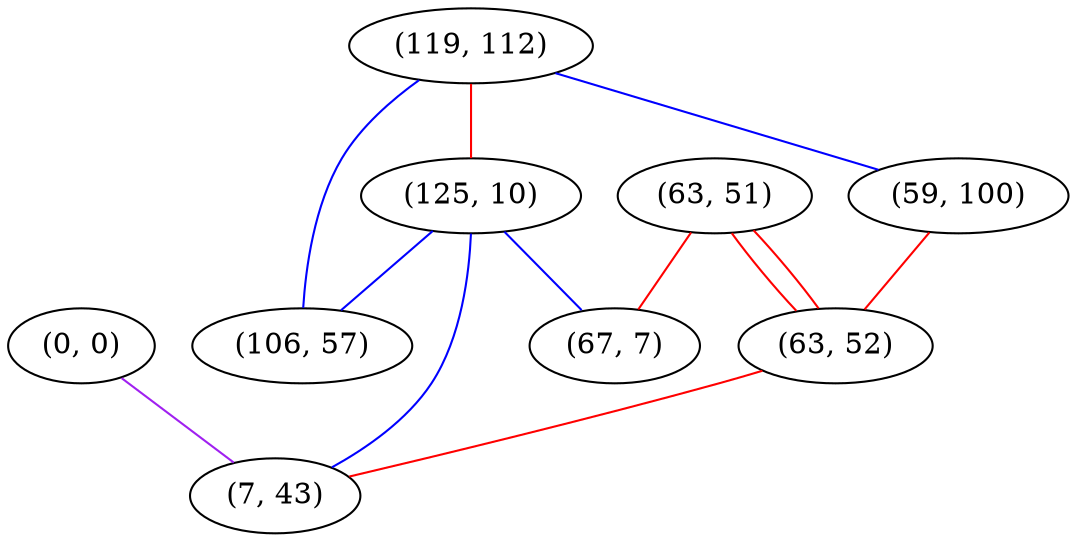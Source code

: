 graph "" {
"(0, 0)";
"(119, 112)";
"(63, 51)";
"(125, 10)";
"(106, 57)";
"(59, 100)";
"(67, 7)";
"(63, 52)";
"(7, 43)";
"(0, 0)" -- "(7, 43)"  [color=purple, key=0, weight=4];
"(119, 112)" -- "(59, 100)"  [color=blue, key=0, weight=3];
"(119, 112)" -- "(125, 10)"  [color=red, key=0, weight=1];
"(119, 112)" -- "(106, 57)"  [color=blue, key=0, weight=3];
"(63, 51)" -- "(63, 52)"  [color=red, key=0, weight=1];
"(63, 51)" -- "(63, 52)"  [color=red, key=1, weight=1];
"(63, 51)" -- "(67, 7)"  [color=red, key=0, weight=1];
"(125, 10)" -- "(7, 43)"  [color=blue, key=0, weight=3];
"(125, 10)" -- "(106, 57)"  [color=blue, key=0, weight=3];
"(125, 10)" -- "(67, 7)"  [color=blue, key=0, weight=3];
"(59, 100)" -- "(63, 52)"  [color=red, key=0, weight=1];
"(63, 52)" -- "(7, 43)"  [color=red, key=0, weight=1];
}

